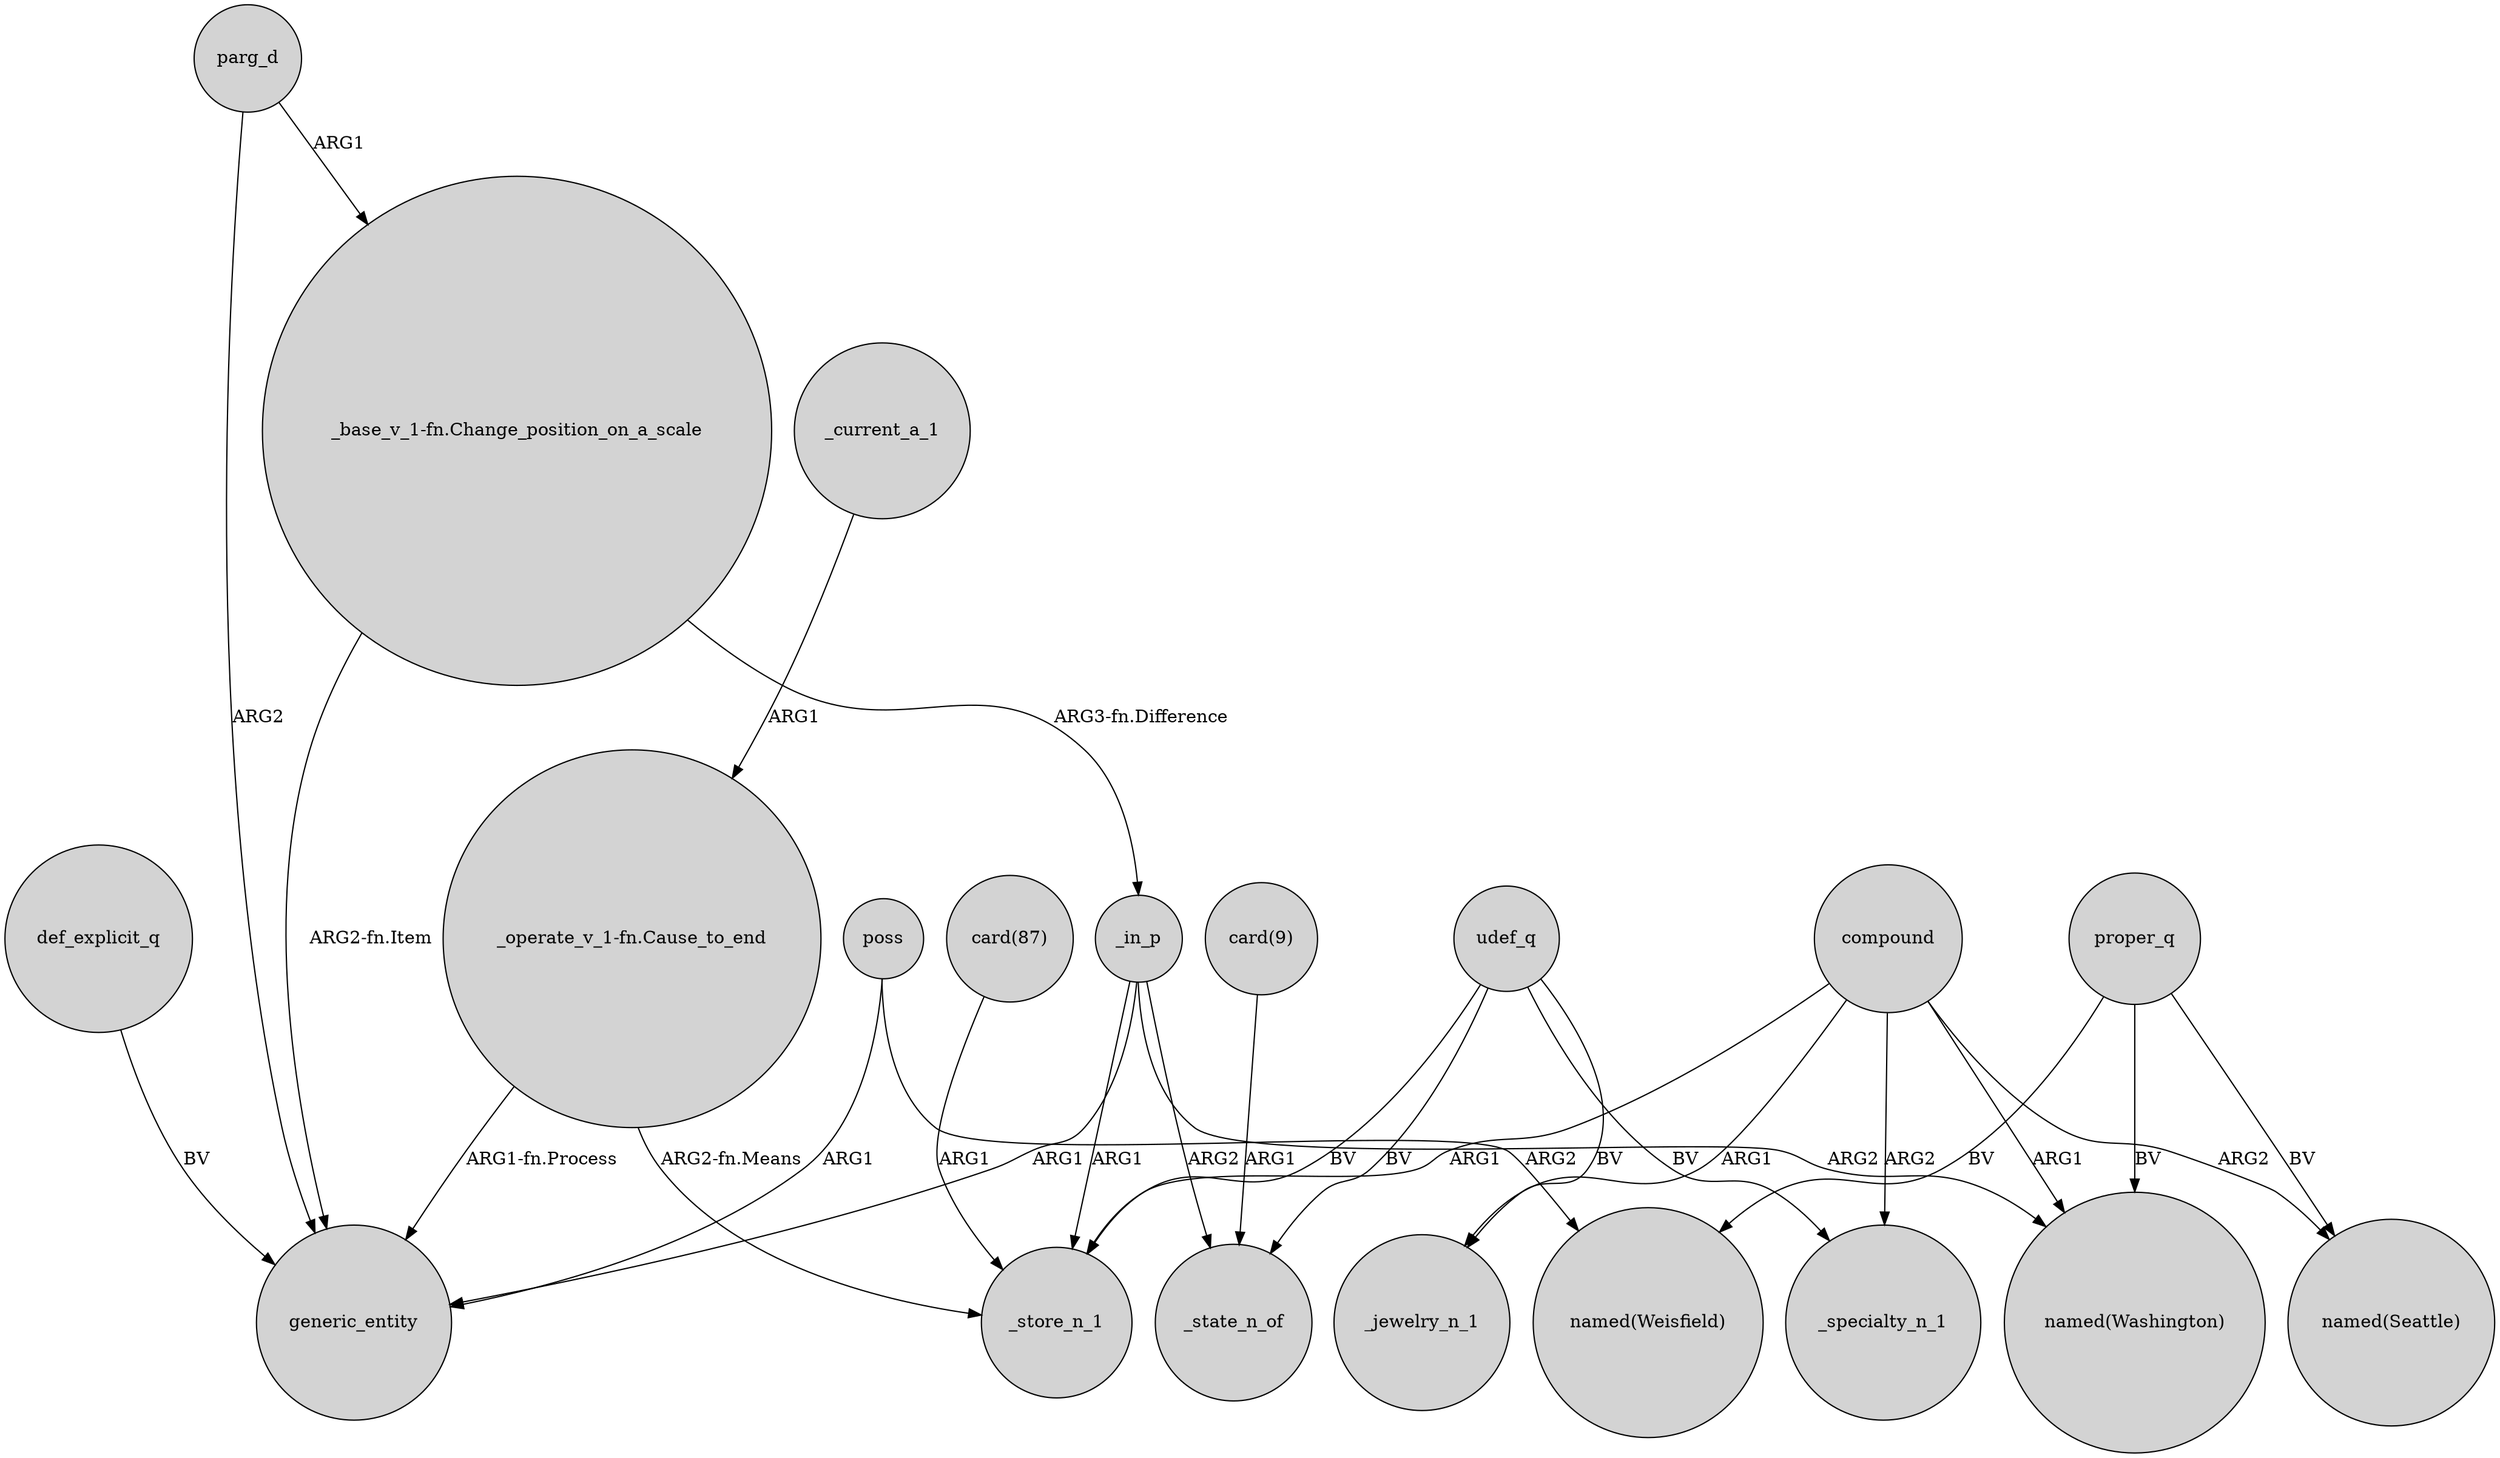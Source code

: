 digraph {
	node [shape=circle style=filled]
	"_base_v_1-fn.Change_position_on_a_scale" -> generic_entity [label="ARG2-fn.Item"]
	compound -> "named(Washington)" [label=ARG1]
	def_explicit_q -> generic_entity [label=BV]
	parg_d -> "_base_v_1-fn.Change_position_on_a_scale" [label=ARG1]
	"card(87)" -> _store_n_1 [label=ARG1]
	compound -> _specialty_n_1 [label=ARG2]
	udef_q -> _specialty_n_1 [label=BV]
	_current_a_1 -> "_operate_v_1-fn.Cause_to_end" [label=ARG1]
	_in_p -> "named(Washington)" [label=ARG2]
	compound -> _jewelry_n_1 [label=ARG1]
	poss -> "named(Weisfield)" [label=ARG2]
	_in_p -> generic_entity [label=ARG1]
	poss -> generic_entity [label=ARG1]
	proper_q -> "named(Seattle)" [label=BV]
	_in_p -> _store_n_1 [label=ARG1]
	udef_q -> _state_n_of [label=BV]
	udef_q -> _store_n_1 [label=BV]
	"_operate_v_1-fn.Cause_to_end" -> generic_entity [label="ARG1-fn.Process"]
	proper_q -> "named(Weisfield)" [label=BV]
	compound -> "named(Seattle)" [label=ARG2]
	compound -> _store_n_1 [label=ARG1]
	"card(9)" -> _state_n_of [label=ARG1]
	proper_q -> "named(Washington)" [label=BV]
	udef_q -> _jewelry_n_1 [label=BV]
	_in_p -> _state_n_of [label=ARG2]
	"_operate_v_1-fn.Cause_to_end" -> _store_n_1 [label="ARG2-fn.Means"]
	"_base_v_1-fn.Change_position_on_a_scale" -> _in_p [label="ARG3-fn.Difference"]
	parg_d -> generic_entity [label=ARG2]
}
